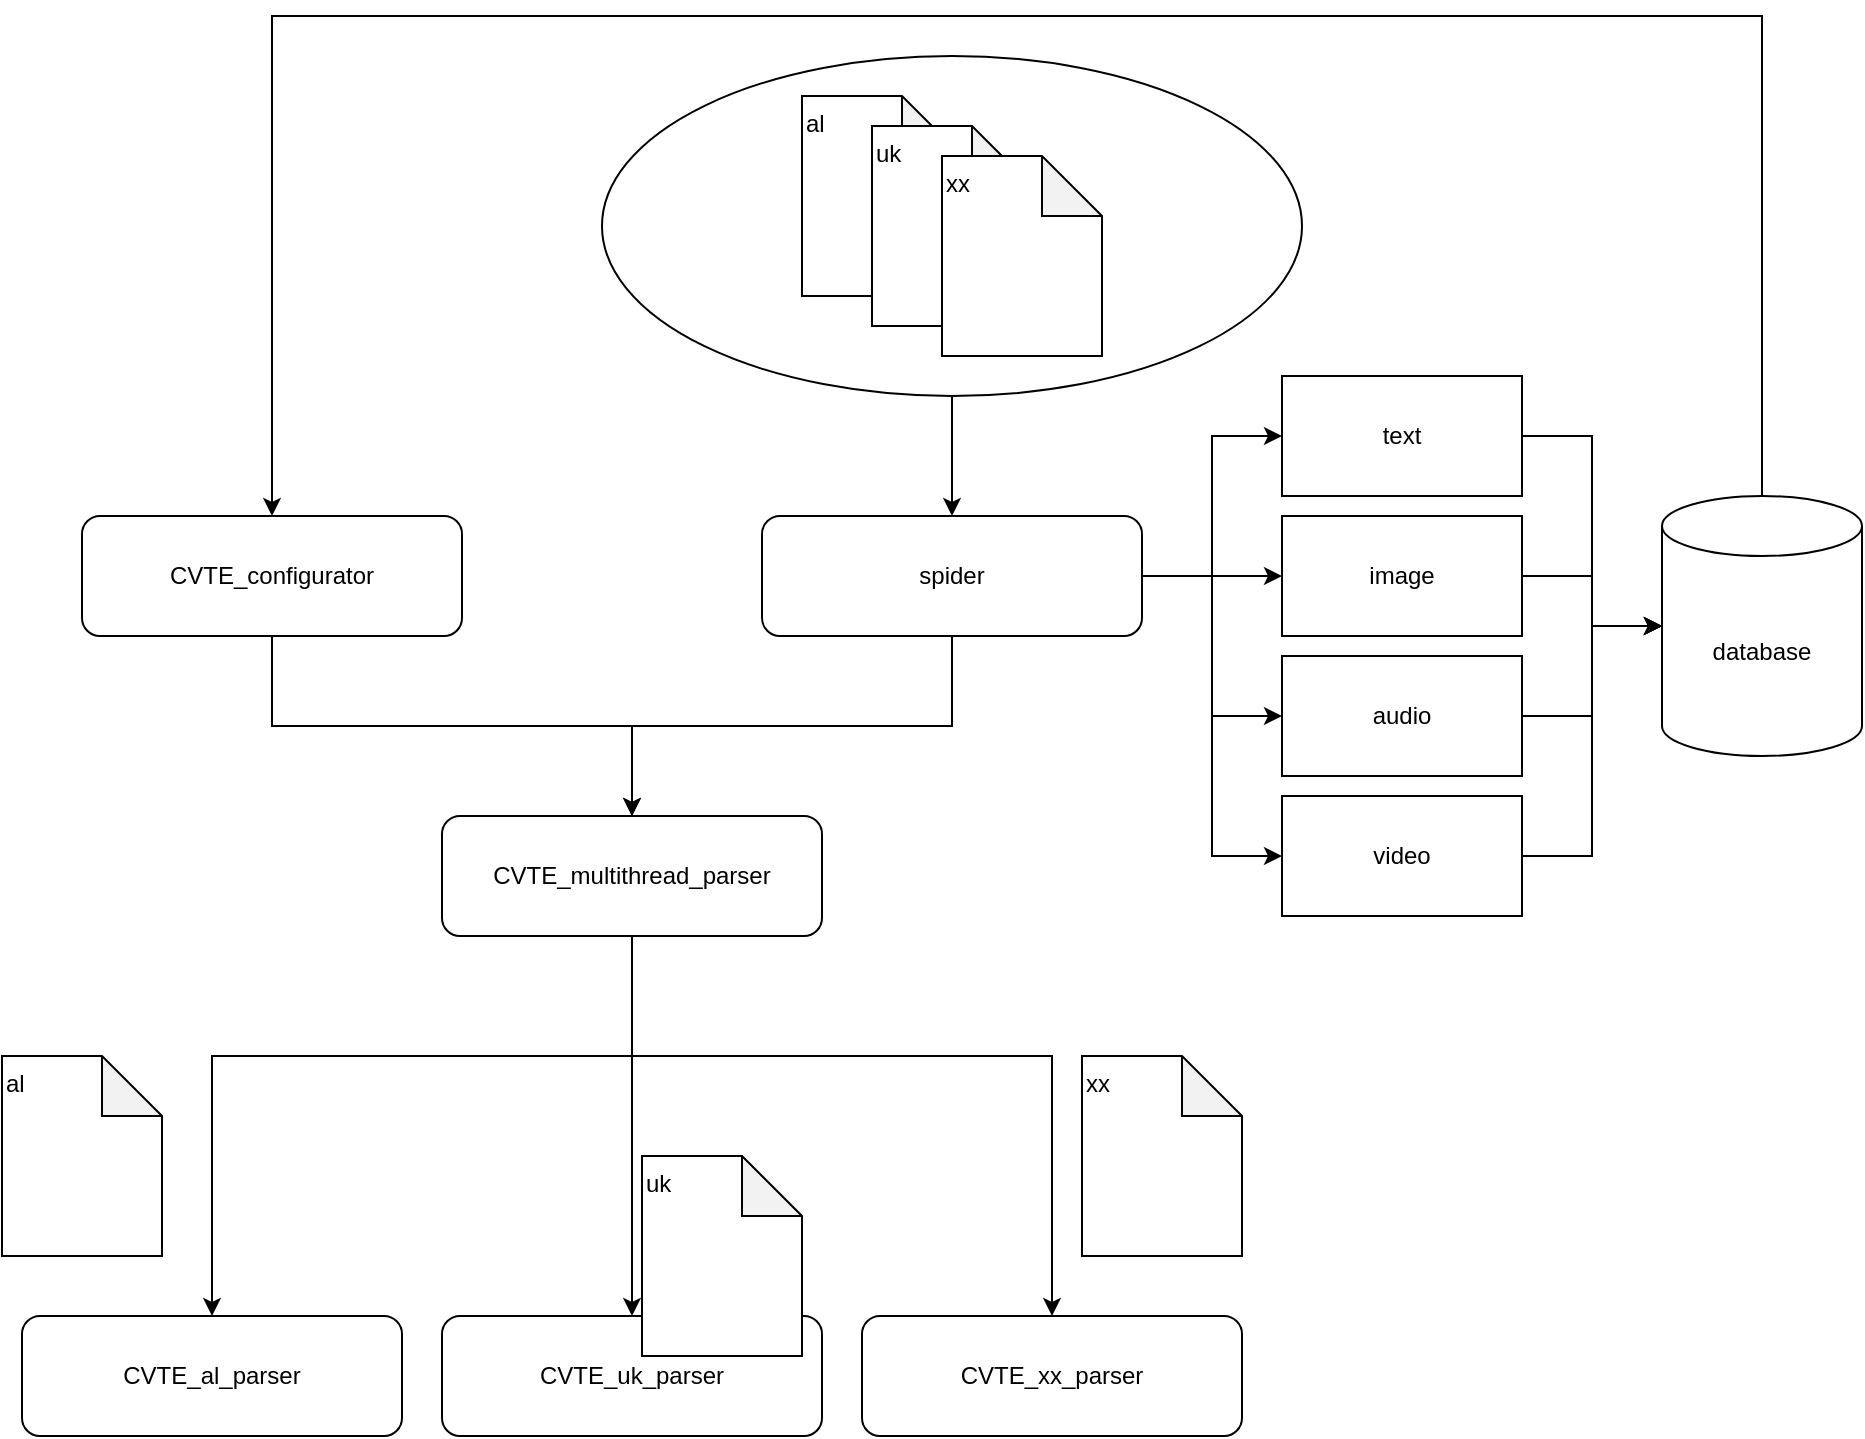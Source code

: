 <mxfile version="14.7.2" type="github">
  <diagram name="Page-1" id="74e2e168-ea6b-b213-b513-2b3c1d86103e">
    <mxGraphModel dx="2031" dy="284" grid="1" gridSize="10" guides="1" tooltips="1" connect="1" arrows="1" fold="1" page="1" pageScale="1" pageWidth="1100" pageHeight="850" background="none" math="0" shadow="0">
      <root>
        <mxCell id="0" />
        <mxCell id="1" parent="0" />
        <mxCell id="yfDyq0QKi9lULiQapg4m-26" value="" style="ellipse;whiteSpace=wrap;html=1;fillColor=none;" vertex="1" parent="1">
          <mxGeometry x="430" y="890" width="350" height="170" as="geometry" />
        </mxCell>
        <mxCell id="yfDyq0QKi9lULiQapg4m-20" style="edgeStyle=orthogonalEdgeStyle;rounded=0;orthogonalLoop=1;jettySize=auto;html=1;exitX=0.5;exitY=1;exitDx=0;exitDy=0;" edge="1" parent="1" source="yfDyq0QKi9lULiQapg4m-1" target="yfDyq0QKi9lULiQapg4m-5">
          <mxGeometry relative="1" as="geometry">
            <Array as="points">
              <mxPoint x="445" y="1390" />
              <mxPoint x="235" y="1390" />
            </Array>
          </mxGeometry>
        </mxCell>
        <mxCell id="yfDyq0QKi9lULiQapg4m-21" style="edgeStyle=orthogonalEdgeStyle;rounded=0;orthogonalLoop=1;jettySize=auto;html=1;exitX=0.5;exitY=1;exitDx=0;exitDy=0;" edge="1" parent="1" source="yfDyq0QKi9lULiQapg4m-1" target="yfDyq0QKi9lULiQapg4m-18">
          <mxGeometry relative="1" as="geometry" />
        </mxCell>
        <mxCell id="yfDyq0QKi9lULiQapg4m-22" style="edgeStyle=orthogonalEdgeStyle;rounded=0;orthogonalLoop=1;jettySize=auto;html=1;exitX=0.5;exitY=1;exitDx=0;exitDy=0;entryX=0.5;entryY=0;entryDx=0;entryDy=0;" edge="1" parent="1" source="yfDyq0QKi9lULiQapg4m-1" target="yfDyq0QKi9lULiQapg4m-19">
          <mxGeometry relative="1" as="geometry">
            <Array as="points">
              <mxPoint x="445" y="1390" />
              <mxPoint x="655" y="1390" />
            </Array>
          </mxGeometry>
        </mxCell>
        <mxCell id="yfDyq0QKi9lULiQapg4m-1" value="CVTE_multithread_parser" style="rounded=1;whiteSpace=wrap;html=1;" vertex="1" parent="1">
          <mxGeometry x="350" y="1270" width="190" height="60" as="geometry" />
        </mxCell>
        <mxCell id="yfDyq0QKi9lULiQapg4m-28" style="edgeStyle=orthogonalEdgeStyle;rounded=0;orthogonalLoop=1;jettySize=auto;html=1;exitX=0.5;exitY=1;exitDx=0;exitDy=0;" edge="1" parent="1" source="yfDyq0QKi9lULiQapg4m-2" target="yfDyq0QKi9lULiQapg4m-1">
          <mxGeometry relative="1" as="geometry" />
        </mxCell>
        <mxCell id="yfDyq0QKi9lULiQapg4m-2" value="CVTE_configurator" style="rounded=1;whiteSpace=wrap;html=1;" vertex="1" parent="1">
          <mxGeometry x="170" y="1120" width="190" height="60" as="geometry" />
        </mxCell>
        <mxCell id="yfDyq0QKi9lULiQapg4m-13" style="edgeStyle=orthogonalEdgeStyle;rounded=0;orthogonalLoop=1;jettySize=auto;html=1;exitX=1;exitY=0.5;exitDx=0;exitDy=0;entryX=0;entryY=0.5;entryDx=0;entryDy=0;" edge="1" parent="1" source="yfDyq0QKi9lULiQapg4m-3" target="yfDyq0QKi9lULiQapg4m-8">
          <mxGeometry relative="1" as="geometry" />
        </mxCell>
        <mxCell id="yfDyq0QKi9lULiQapg4m-14" style="edgeStyle=orthogonalEdgeStyle;rounded=0;orthogonalLoop=1;jettySize=auto;html=1;exitX=1;exitY=0.5;exitDx=0;exitDy=0;entryX=0;entryY=0.5;entryDx=0;entryDy=0;" edge="1" parent="1" source="yfDyq0QKi9lULiQapg4m-3" target="yfDyq0QKi9lULiQapg4m-10">
          <mxGeometry relative="1" as="geometry" />
        </mxCell>
        <mxCell id="yfDyq0QKi9lULiQapg4m-15" style="edgeStyle=orthogonalEdgeStyle;rounded=0;orthogonalLoop=1;jettySize=auto;html=1;exitX=1;exitY=0.5;exitDx=0;exitDy=0;entryX=0;entryY=0.5;entryDx=0;entryDy=0;" edge="1" parent="1" source="yfDyq0QKi9lULiQapg4m-3" target="yfDyq0QKi9lULiQapg4m-11">
          <mxGeometry relative="1" as="geometry" />
        </mxCell>
        <mxCell id="yfDyq0QKi9lULiQapg4m-16" style="edgeStyle=orthogonalEdgeStyle;rounded=0;orthogonalLoop=1;jettySize=auto;html=1;exitX=1;exitY=0.5;exitDx=0;exitDy=0;entryX=0;entryY=0.5;entryDx=0;entryDy=0;" edge="1" parent="1" source="yfDyq0QKi9lULiQapg4m-3" target="yfDyq0QKi9lULiQapg4m-12">
          <mxGeometry relative="1" as="geometry" />
        </mxCell>
        <mxCell id="yfDyq0QKi9lULiQapg4m-30" style="edgeStyle=orthogonalEdgeStyle;rounded=0;orthogonalLoop=1;jettySize=auto;html=1;exitX=0.5;exitY=1;exitDx=0;exitDy=0;entryX=0.5;entryY=0;entryDx=0;entryDy=0;" edge="1" parent="1" source="yfDyq0QKi9lULiQapg4m-3" target="yfDyq0QKi9lULiQapg4m-1">
          <mxGeometry relative="1" as="geometry" />
        </mxCell>
        <mxCell id="yfDyq0QKi9lULiQapg4m-3" value="spider" style="rounded=1;whiteSpace=wrap;html=1;" vertex="1" parent="1">
          <mxGeometry x="510" y="1120" width="190" height="60" as="geometry" />
        </mxCell>
        <mxCell id="yfDyq0QKi9lULiQapg4m-5" value="CVTE_al_parser" style="rounded=1;whiteSpace=wrap;html=1;" vertex="1" parent="1">
          <mxGeometry x="140" y="1520" width="190" height="60" as="geometry" />
        </mxCell>
        <mxCell id="yfDyq0QKi9lULiQapg4m-6" value="&lt;span&gt;al&lt;br&gt;&lt;/span&gt;&lt;br&gt;&lt;br&gt;&lt;br&gt;&lt;br&gt;&lt;br&gt;" style="shape=note;whiteSpace=wrap;html=1;backgroundOutline=1;darkOpacity=0.05;align=left;" vertex="1" parent="1">
          <mxGeometry x="530" y="910" width="80" height="100" as="geometry" />
        </mxCell>
        <mxCell id="yfDyq0QKi9lULiQapg4m-36" style="edgeStyle=orthogonalEdgeStyle;rounded=0;orthogonalLoop=1;jettySize=auto;html=1;exitX=1;exitY=0.5;exitDx=0;exitDy=0;" edge="1" parent="1" source="yfDyq0QKi9lULiQapg4m-8" target="yfDyq0QKi9lULiQapg4m-34">
          <mxGeometry relative="1" as="geometry" />
        </mxCell>
        <mxCell id="yfDyq0QKi9lULiQapg4m-8" value="text" style="rounded=0;whiteSpace=wrap;html=1;" vertex="1" parent="1">
          <mxGeometry x="770" y="1050" width="120" height="60" as="geometry" />
        </mxCell>
        <mxCell id="yfDyq0QKi9lULiQapg4m-37" style="edgeStyle=orthogonalEdgeStyle;rounded=0;orthogonalLoop=1;jettySize=auto;html=1;exitX=1;exitY=0.5;exitDx=0;exitDy=0;entryX=0;entryY=0.5;entryDx=0;entryDy=0;entryPerimeter=0;" edge="1" parent="1" source="yfDyq0QKi9lULiQapg4m-10" target="yfDyq0QKi9lULiQapg4m-34">
          <mxGeometry relative="1" as="geometry" />
        </mxCell>
        <mxCell id="yfDyq0QKi9lULiQapg4m-10" value="image" style="rounded=0;whiteSpace=wrap;html=1;" vertex="1" parent="1">
          <mxGeometry x="770" y="1120" width="120" height="60" as="geometry" />
        </mxCell>
        <mxCell id="yfDyq0QKi9lULiQapg4m-38" style="edgeStyle=orthogonalEdgeStyle;rounded=0;orthogonalLoop=1;jettySize=auto;html=1;exitX=1;exitY=0.5;exitDx=0;exitDy=0;entryX=0;entryY=0.5;entryDx=0;entryDy=0;entryPerimeter=0;" edge="1" parent="1" source="yfDyq0QKi9lULiQapg4m-11" target="yfDyq0QKi9lULiQapg4m-34">
          <mxGeometry relative="1" as="geometry" />
        </mxCell>
        <mxCell id="yfDyq0QKi9lULiQapg4m-11" value="audio" style="rounded=0;whiteSpace=wrap;html=1;" vertex="1" parent="1">
          <mxGeometry x="770" y="1190" width="120" height="60" as="geometry" />
        </mxCell>
        <mxCell id="yfDyq0QKi9lULiQapg4m-40" style="edgeStyle=orthogonalEdgeStyle;rounded=0;orthogonalLoop=1;jettySize=auto;html=1;exitX=1;exitY=0.5;exitDx=0;exitDy=0;entryX=0;entryY=0.5;entryDx=0;entryDy=0;entryPerimeter=0;" edge="1" parent="1" source="yfDyq0QKi9lULiQapg4m-12" target="yfDyq0QKi9lULiQapg4m-34">
          <mxGeometry relative="1" as="geometry" />
        </mxCell>
        <mxCell id="yfDyq0QKi9lULiQapg4m-12" value="video" style="rounded=0;whiteSpace=wrap;html=1;" vertex="1" parent="1">
          <mxGeometry x="770" y="1260" width="120" height="60" as="geometry" />
        </mxCell>
        <mxCell id="yfDyq0QKi9lULiQapg4m-18" value="CVTE_uk_parser" style="rounded=1;whiteSpace=wrap;html=1;" vertex="1" parent="1">
          <mxGeometry x="350" y="1520" width="190" height="60" as="geometry" />
        </mxCell>
        <mxCell id="yfDyq0QKi9lULiQapg4m-19" value="CVTE_xx_parser" style="rounded=1;whiteSpace=wrap;html=1;" vertex="1" parent="1">
          <mxGeometry x="560" y="1520" width="190" height="60" as="geometry" />
        </mxCell>
        <mxCell id="yfDyq0QKi9lULiQapg4m-24" value="uk&lt;br&gt;&lt;br&gt;&lt;br&gt;&lt;br&gt;&lt;br&gt;&lt;br&gt;" style="shape=note;whiteSpace=wrap;html=1;backgroundOutline=1;darkOpacity=0.05;align=left;" vertex="1" parent="1">
          <mxGeometry x="565" y="925" width="80" height="100" as="geometry" />
        </mxCell>
        <mxCell id="yfDyq0QKi9lULiQapg4m-25" value="&lt;div style=&quot;text-align: justify&quot;&gt;&lt;span&gt;xx&lt;/span&gt;&lt;/div&gt;&lt;div style=&quot;text-align: justify&quot;&gt;&lt;span&gt;&lt;br&gt;&lt;/span&gt;&lt;/div&gt;&lt;div style=&quot;text-align: justify&quot;&gt;&lt;span&gt;&lt;br&gt;&lt;/span&gt;&lt;/div&gt;&lt;div style=&quot;text-align: justify&quot;&gt;&lt;span&gt;&lt;br&gt;&lt;/span&gt;&lt;/div&gt;&lt;div style=&quot;text-align: justify&quot;&gt;&lt;span&gt;&lt;br&gt;&lt;/span&gt;&lt;/div&gt;&lt;div style=&quot;text-align: justify&quot;&gt;&lt;br&gt;&lt;/div&gt;" style="shape=note;whiteSpace=wrap;html=1;backgroundOutline=1;darkOpacity=0.05;align=left;" vertex="1" parent="1">
          <mxGeometry x="600" y="940" width="80" height="100" as="geometry" />
        </mxCell>
        <mxCell id="yfDyq0QKi9lULiQapg4m-27" style="edgeStyle=orthogonalEdgeStyle;rounded=0;orthogonalLoop=1;jettySize=auto;html=1;exitX=0.5;exitY=1;exitDx=0;exitDy=0;" edge="1" parent="1" source="yfDyq0QKi9lULiQapg4m-26" target="yfDyq0QKi9lULiQapg4m-3">
          <mxGeometry relative="1" as="geometry" />
        </mxCell>
        <mxCell id="yfDyq0QKi9lULiQapg4m-31" value="&lt;div style=&quot;text-align: justify&quot;&gt;&lt;span&gt;xx&lt;/span&gt;&lt;/div&gt;&lt;div style=&quot;text-align: justify&quot;&gt;&lt;span&gt;&lt;br&gt;&lt;/span&gt;&lt;/div&gt;&lt;div style=&quot;text-align: justify&quot;&gt;&lt;span&gt;&lt;br&gt;&lt;/span&gt;&lt;/div&gt;&lt;div style=&quot;text-align: justify&quot;&gt;&lt;span&gt;&lt;br&gt;&lt;/span&gt;&lt;/div&gt;&lt;div style=&quot;text-align: justify&quot;&gt;&lt;span&gt;&lt;br&gt;&lt;/span&gt;&lt;/div&gt;&lt;div style=&quot;text-align: justify&quot;&gt;&lt;br&gt;&lt;/div&gt;" style="shape=note;whiteSpace=wrap;html=1;backgroundOutline=1;darkOpacity=0.05;align=left;" vertex="1" parent="1">
          <mxGeometry x="670" y="1390" width="80" height="100" as="geometry" />
        </mxCell>
        <mxCell id="yfDyq0QKi9lULiQapg4m-32" value="uk&lt;br&gt;&lt;br&gt;&lt;br&gt;&lt;br&gt;&lt;br&gt;&lt;br&gt;" style="shape=note;whiteSpace=wrap;html=1;backgroundOutline=1;darkOpacity=0.05;align=left;" vertex="1" parent="1">
          <mxGeometry x="450" y="1440" width="80" height="100" as="geometry" />
        </mxCell>
        <mxCell id="yfDyq0QKi9lULiQapg4m-33" value="&lt;span&gt;al&lt;br&gt;&lt;/span&gt;&lt;br&gt;&lt;br&gt;&lt;br&gt;&lt;br&gt;&lt;br&gt;" style="shape=note;whiteSpace=wrap;html=1;backgroundOutline=1;darkOpacity=0.05;align=left;" vertex="1" parent="1">
          <mxGeometry x="130" y="1390" width="80" height="100" as="geometry" />
        </mxCell>
        <mxCell id="yfDyq0QKi9lULiQapg4m-35" style="edgeStyle=orthogonalEdgeStyle;rounded=0;orthogonalLoop=1;jettySize=auto;html=1;exitX=0.5;exitY=0;exitDx=0;exitDy=0;exitPerimeter=0;entryX=0.5;entryY=0;entryDx=0;entryDy=0;" edge="1" parent="1" source="yfDyq0QKi9lULiQapg4m-34" target="yfDyq0QKi9lULiQapg4m-2">
          <mxGeometry relative="1" as="geometry">
            <Array as="points">
              <mxPoint x="1010" y="870" />
              <mxPoint x="265" y="870" />
            </Array>
          </mxGeometry>
        </mxCell>
        <mxCell id="yfDyq0QKi9lULiQapg4m-34" value="database" style="shape=cylinder3;whiteSpace=wrap;html=1;boundedLbl=1;backgroundOutline=1;size=15;fillColor=none;" vertex="1" parent="1">
          <mxGeometry x="960" y="1110" width="100" height="130" as="geometry" />
        </mxCell>
      </root>
    </mxGraphModel>
  </diagram>
</mxfile>
